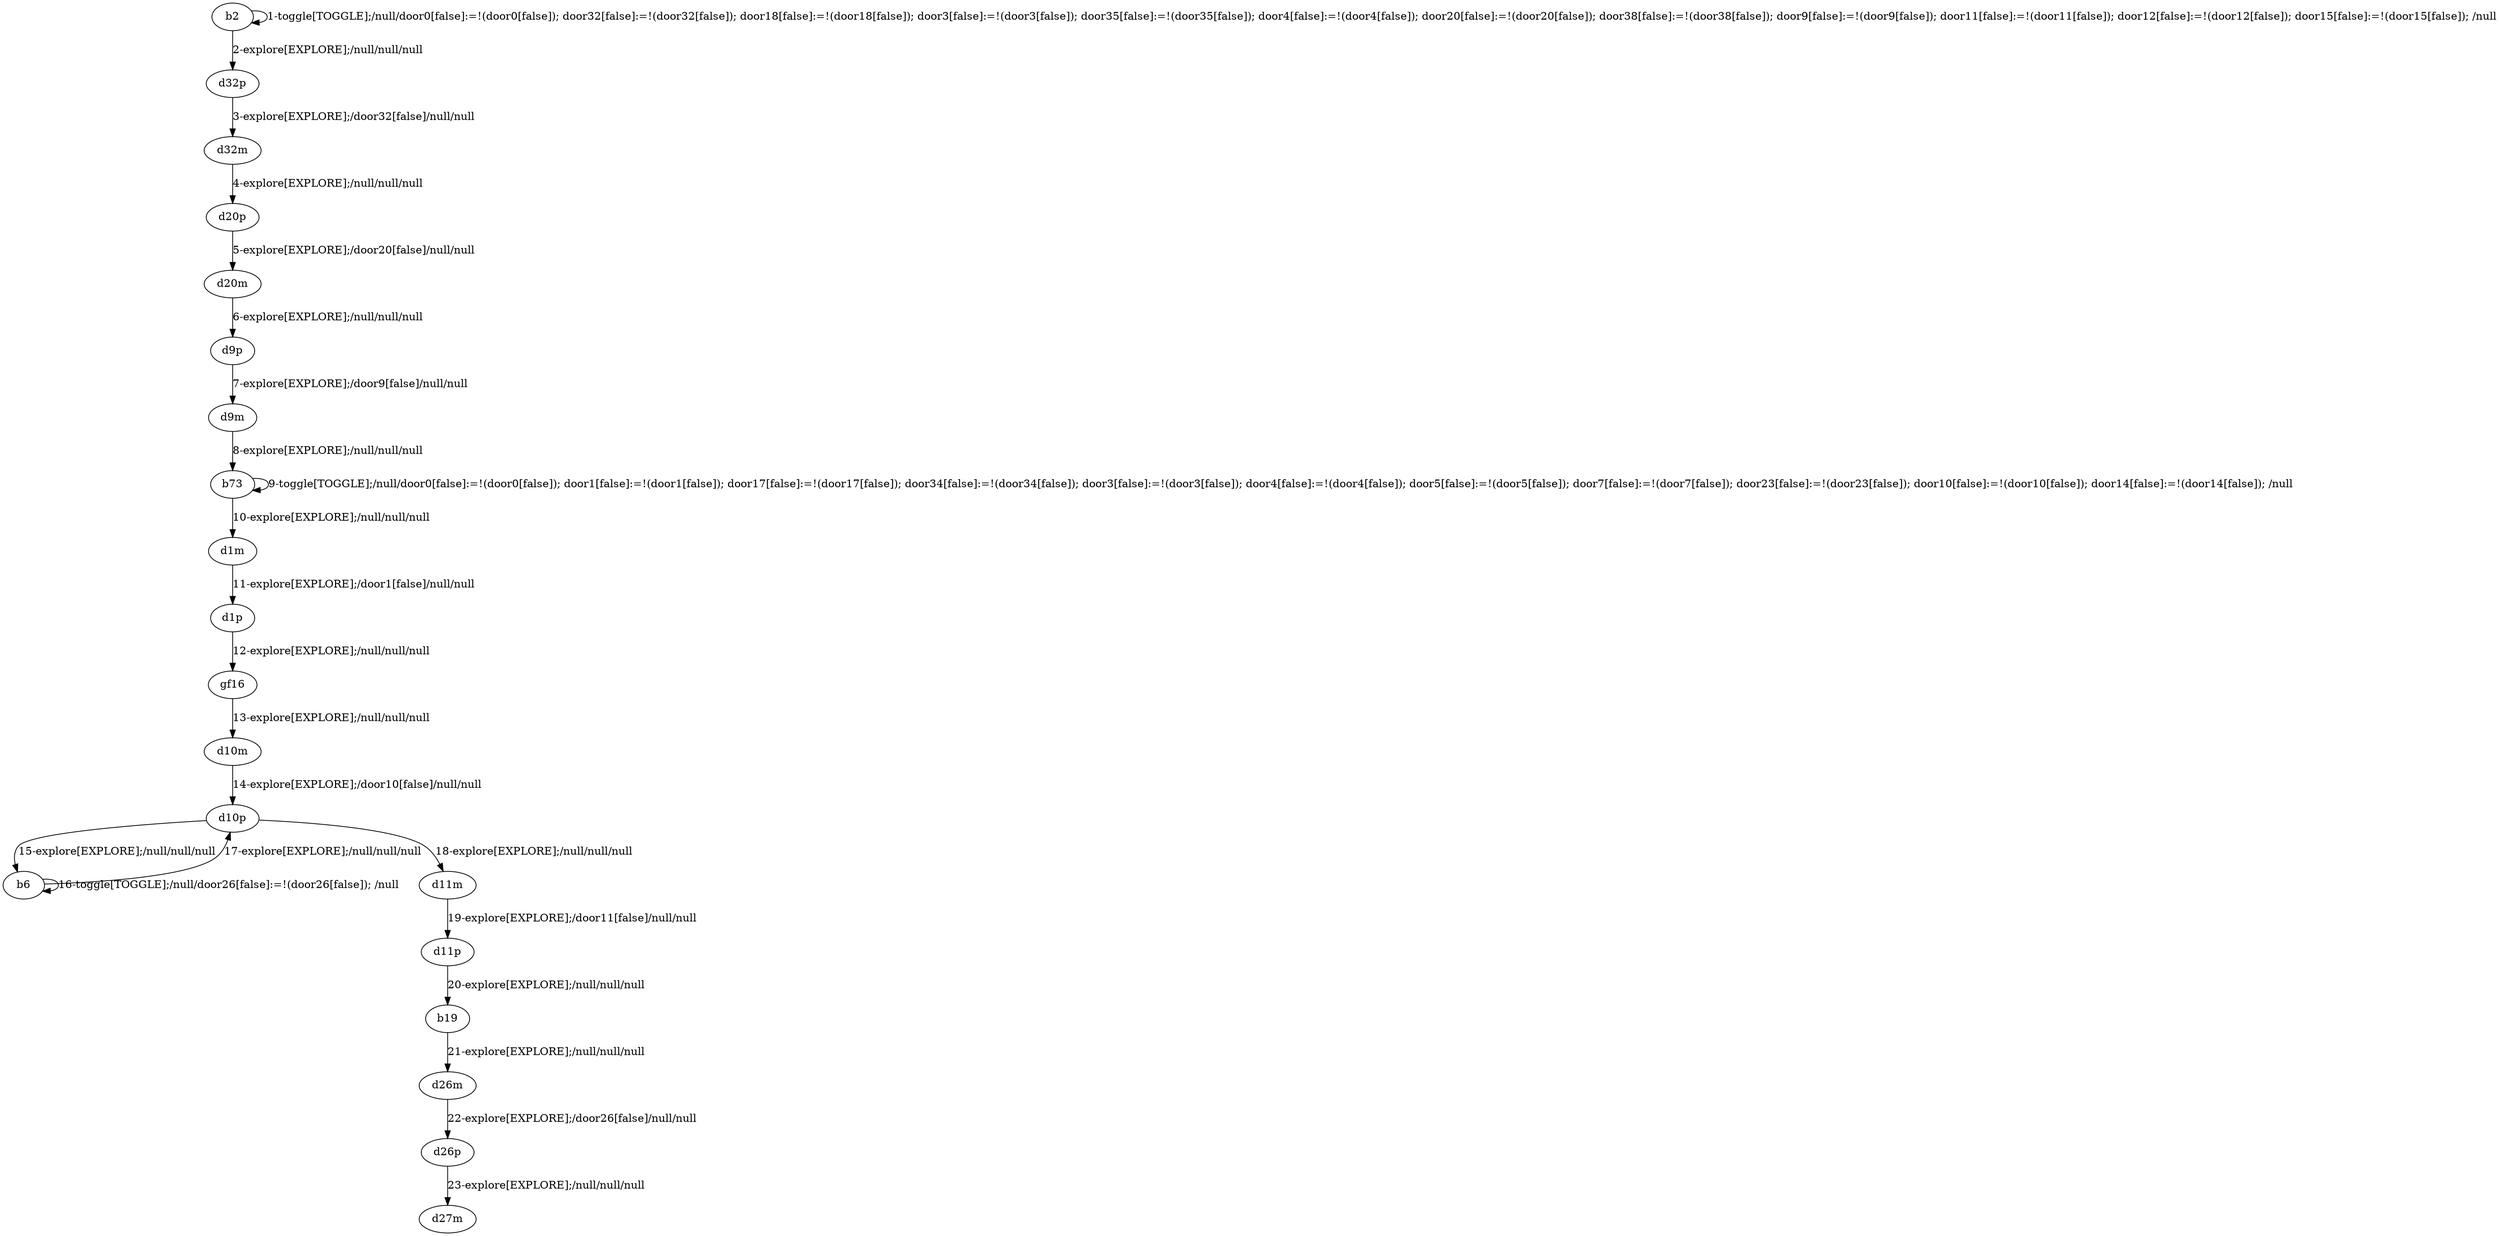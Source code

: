 # Total number of goals covered by this test: 1
# d26p --> d27m

digraph g {
"b2" -> "b2" [label = "1-toggle[TOGGLE];/null/door0[false]:=!(door0[false]); door32[false]:=!(door32[false]); door18[false]:=!(door18[false]); door3[false]:=!(door3[false]); door35[false]:=!(door35[false]); door4[false]:=!(door4[false]); door20[false]:=!(door20[false]); door38[false]:=!(door38[false]); door9[false]:=!(door9[false]); door11[false]:=!(door11[false]); door12[false]:=!(door12[false]); door15[false]:=!(door15[false]); /null"];
"b2" -> "d32p" [label = "2-explore[EXPLORE];/null/null/null"];
"d32p" -> "d32m" [label = "3-explore[EXPLORE];/door32[false]/null/null"];
"d32m" -> "d20p" [label = "4-explore[EXPLORE];/null/null/null"];
"d20p" -> "d20m" [label = "5-explore[EXPLORE];/door20[false]/null/null"];
"d20m" -> "d9p" [label = "6-explore[EXPLORE];/null/null/null"];
"d9p" -> "d9m" [label = "7-explore[EXPLORE];/door9[false]/null/null"];
"d9m" -> "b73" [label = "8-explore[EXPLORE];/null/null/null"];
"b73" -> "b73" [label = "9-toggle[TOGGLE];/null/door0[false]:=!(door0[false]); door1[false]:=!(door1[false]); door17[false]:=!(door17[false]); door34[false]:=!(door34[false]); door3[false]:=!(door3[false]); door4[false]:=!(door4[false]); door5[false]:=!(door5[false]); door7[false]:=!(door7[false]); door23[false]:=!(door23[false]); door10[false]:=!(door10[false]); door14[false]:=!(door14[false]); /null"];
"b73" -> "d1m" [label = "10-explore[EXPLORE];/null/null/null"];
"d1m" -> "d1p" [label = "11-explore[EXPLORE];/door1[false]/null/null"];
"d1p" -> "gf16" [label = "12-explore[EXPLORE];/null/null/null"];
"gf16" -> "d10m" [label = "13-explore[EXPLORE];/null/null/null"];
"d10m" -> "d10p" [label = "14-explore[EXPLORE];/door10[false]/null/null"];
"d10p" -> "b6" [label = "15-explore[EXPLORE];/null/null/null"];
"b6" -> "b6" [label = "16-toggle[TOGGLE];/null/door26[false]:=!(door26[false]); /null"];
"b6" -> "d10p" [label = "17-explore[EXPLORE];/null/null/null"];
"d10p" -> "d11m" [label = "18-explore[EXPLORE];/null/null/null"];
"d11m" -> "d11p" [label = "19-explore[EXPLORE];/door11[false]/null/null"];
"d11p" -> "b19" [label = "20-explore[EXPLORE];/null/null/null"];
"b19" -> "d26m" [label = "21-explore[EXPLORE];/null/null/null"];
"d26m" -> "d26p" [label = "22-explore[EXPLORE];/door26[false]/null/null"];
"d26p" -> "d27m" [label = "23-explore[EXPLORE];/null/null/null"];
}